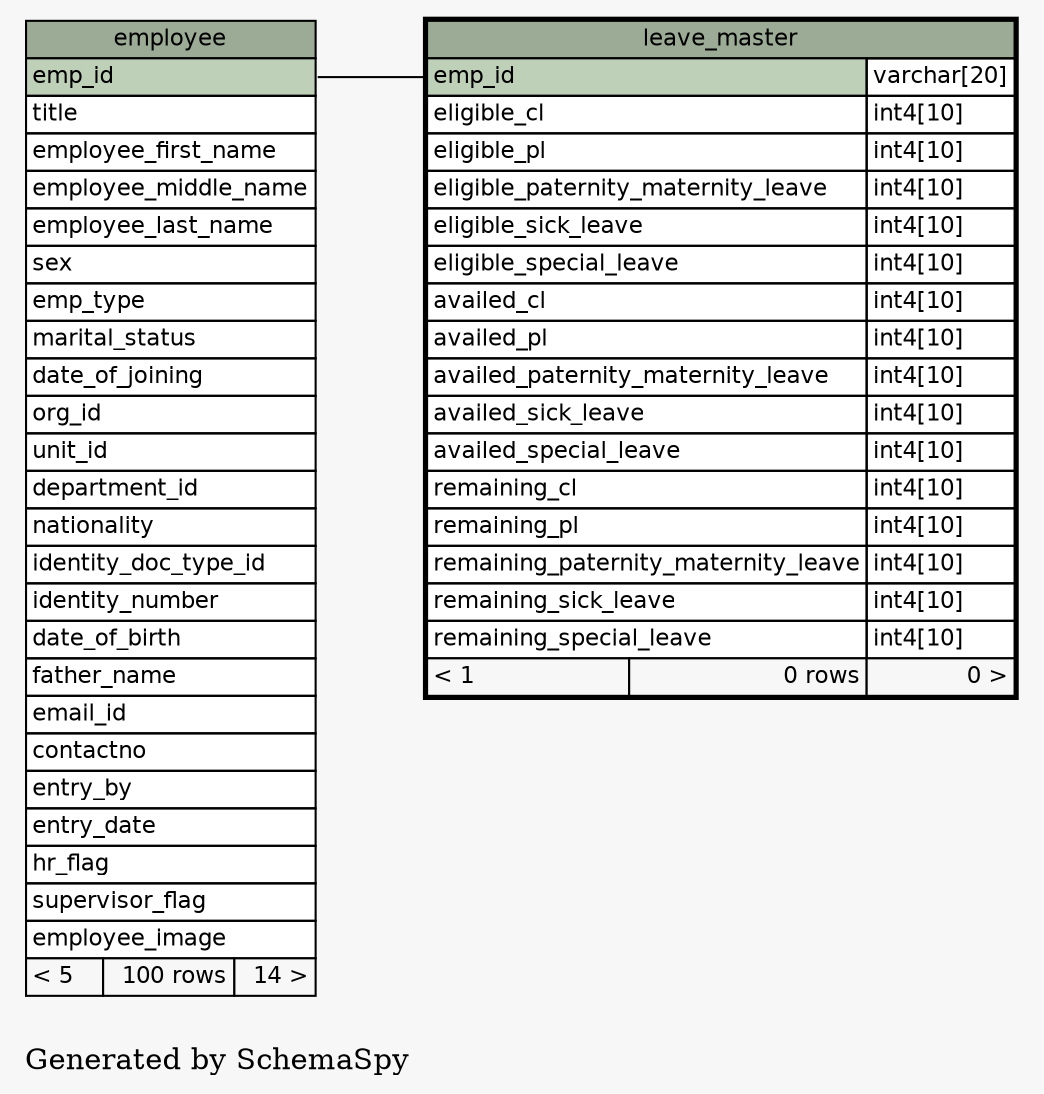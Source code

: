 // dot 2.38.0 on Windows 8.1 6.3
digraph "oneDegreeRelationshipsGraph" {
  graph [
    rankdir="RL"
    bgcolor="#f7f7f7"
    label="\nGenerated by SchemaSpy"
    labeljust="l"
  ];
  node [
    fontname="Helvetica"
    fontsize="11"
    shape="plaintext"
  ];
  edge [
    arrowsize="0.8"
  ];
  "leave_master":"emp_id":w -> "employee":"emp_id":e [arrowtail=tee arrowhead=none];
  "employee" [
    label=<
    <TABLE BORDER="0" CELLBORDER="1" CELLSPACING="0" BGCOLOR="#ffffff">
      <TR><TD PORT="employee.heading" COLSPAN="3" BGCOLOR="#9bab96" ALIGN="CENTER">employee</TD></TR>
      <TR><TD PORT="emp_id" COLSPAN="3" BGCOLOR="#bed1b8" ALIGN="LEFT">emp_id</TD></TR>
      <TR><TD PORT="title" COLSPAN="3" ALIGN="LEFT">title</TD></TR>
      <TR><TD PORT="employee_first_name" COLSPAN="3" ALIGN="LEFT">employee_first_name</TD></TR>
      <TR><TD PORT="employee_middle_name" COLSPAN="3" ALIGN="LEFT">employee_middle_name</TD></TR>
      <TR><TD PORT="employee_last_name" COLSPAN="3" ALIGN="LEFT">employee_last_name</TD></TR>
      <TR><TD PORT="sex" COLSPAN="3" ALIGN="LEFT">sex</TD></TR>
      <TR><TD PORT="emp_type" COLSPAN="3" ALIGN="LEFT">emp_type</TD></TR>
      <TR><TD PORT="marital_status" COLSPAN="3" ALIGN="LEFT">marital_status</TD></TR>
      <TR><TD PORT="date_of_joining" COLSPAN="3" ALIGN="LEFT">date_of_joining</TD></TR>
      <TR><TD PORT="org_id" COLSPAN="3" ALIGN="LEFT">org_id</TD></TR>
      <TR><TD PORT="unit_id" COLSPAN="3" ALIGN="LEFT">unit_id</TD></TR>
      <TR><TD PORT="department_id" COLSPAN="3" ALIGN="LEFT">department_id</TD></TR>
      <TR><TD PORT="nationality" COLSPAN="3" ALIGN="LEFT">nationality</TD></TR>
      <TR><TD PORT="identity_doc_type_id" COLSPAN="3" ALIGN="LEFT">identity_doc_type_id</TD></TR>
      <TR><TD PORT="identity_number" COLSPAN="3" ALIGN="LEFT">identity_number</TD></TR>
      <TR><TD PORT="date_of_birth" COLSPAN="3" ALIGN="LEFT">date_of_birth</TD></TR>
      <TR><TD PORT="father_name" COLSPAN="3" ALIGN="LEFT">father_name</TD></TR>
      <TR><TD PORT="email_id" COLSPAN="3" ALIGN="LEFT">email_id</TD></TR>
      <TR><TD PORT="contactno" COLSPAN="3" ALIGN="LEFT">contactno</TD></TR>
      <TR><TD PORT="entry_by" COLSPAN="3" ALIGN="LEFT">entry_by</TD></TR>
      <TR><TD PORT="entry_date" COLSPAN="3" ALIGN="LEFT">entry_date</TD></TR>
      <TR><TD PORT="hr_flag" COLSPAN="3" ALIGN="LEFT">hr_flag</TD></TR>
      <TR><TD PORT="supervisor_flag" COLSPAN="3" ALIGN="LEFT">supervisor_flag</TD></TR>
      <TR><TD PORT="employee_image" COLSPAN="3" ALIGN="LEFT">employee_image</TD></TR>
      <TR><TD ALIGN="LEFT" BGCOLOR="#f7f7f7">&lt; 5</TD><TD ALIGN="RIGHT" BGCOLOR="#f7f7f7">100 rows</TD><TD ALIGN="RIGHT" BGCOLOR="#f7f7f7">14 &gt;</TD></TR>
    </TABLE>>
    URL="employee.html#graph"
    tooltip="employee"
  ];
  "leave_master" [
    label=<
    <TABLE BORDER="2" CELLBORDER="1" CELLSPACING="0" BGCOLOR="#ffffff">
      <TR><TD PORT="leave_master.heading" COLSPAN="3" BGCOLOR="#9bab96" ALIGN="CENTER">leave_master</TD></TR>
      <TR><TD PORT="emp_id" COLSPAN="2" BGCOLOR="#bed1b8" ALIGN="LEFT">emp_id</TD><TD PORT="emp_id.type" ALIGN="LEFT">varchar[20]</TD></TR>
      <TR><TD PORT="eligible_cl" COLSPAN="2" ALIGN="LEFT">eligible_cl</TD><TD PORT="eligible_cl.type" ALIGN="LEFT">int4[10]</TD></TR>
      <TR><TD PORT="eligible_pl" COLSPAN="2" ALIGN="LEFT">eligible_pl</TD><TD PORT="eligible_pl.type" ALIGN="LEFT">int4[10]</TD></TR>
      <TR><TD PORT="eligible_paternity_maternity_leave" COLSPAN="2" ALIGN="LEFT">eligible_paternity_maternity_leave</TD><TD PORT="eligible_paternity_maternity_leave.type" ALIGN="LEFT">int4[10]</TD></TR>
      <TR><TD PORT="eligible_sick_leave" COLSPAN="2" ALIGN="LEFT">eligible_sick_leave</TD><TD PORT="eligible_sick_leave.type" ALIGN="LEFT">int4[10]</TD></TR>
      <TR><TD PORT="eligible_special_leave" COLSPAN="2" ALIGN="LEFT">eligible_special_leave</TD><TD PORT="eligible_special_leave.type" ALIGN="LEFT">int4[10]</TD></TR>
      <TR><TD PORT="availed_cl" COLSPAN="2" ALIGN="LEFT">availed_cl</TD><TD PORT="availed_cl.type" ALIGN="LEFT">int4[10]</TD></TR>
      <TR><TD PORT="availed_pl" COLSPAN="2" ALIGN="LEFT">availed_pl</TD><TD PORT="availed_pl.type" ALIGN="LEFT">int4[10]</TD></TR>
      <TR><TD PORT="availed_paternity_maternity_leave" COLSPAN="2" ALIGN="LEFT">availed_paternity_maternity_leave</TD><TD PORT="availed_paternity_maternity_leave.type" ALIGN="LEFT">int4[10]</TD></TR>
      <TR><TD PORT="availed_sick_leave" COLSPAN="2" ALIGN="LEFT">availed_sick_leave</TD><TD PORT="availed_sick_leave.type" ALIGN="LEFT">int4[10]</TD></TR>
      <TR><TD PORT="availed_special_leave" COLSPAN="2" ALIGN="LEFT">availed_special_leave</TD><TD PORT="availed_special_leave.type" ALIGN="LEFT">int4[10]</TD></TR>
      <TR><TD PORT="remaining_cl" COLSPAN="2" ALIGN="LEFT">remaining_cl</TD><TD PORT="remaining_cl.type" ALIGN="LEFT">int4[10]</TD></TR>
      <TR><TD PORT="remaining_pl" COLSPAN="2" ALIGN="LEFT">remaining_pl</TD><TD PORT="remaining_pl.type" ALIGN="LEFT">int4[10]</TD></TR>
      <TR><TD PORT="remaining_paternity_maternity_leave" COLSPAN="2" ALIGN="LEFT">remaining_paternity_maternity_leave</TD><TD PORT="remaining_paternity_maternity_leave.type" ALIGN="LEFT">int4[10]</TD></TR>
      <TR><TD PORT="remaining_sick_leave" COLSPAN="2" ALIGN="LEFT">remaining_sick_leave</TD><TD PORT="remaining_sick_leave.type" ALIGN="LEFT">int4[10]</TD></TR>
      <TR><TD PORT="remaining_special_leave" COLSPAN="2" ALIGN="LEFT">remaining_special_leave</TD><TD PORT="remaining_special_leave.type" ALIGN="LEFT">int4[10]</TD></TR>
      <TR><TD ALIGN="LEFT" BGCOLOR="#f7f7f7">&lt; 1</TD><TD ALIGN="RIGHT" BGCOLOR="#f7f7f7">0 rows</TD><TD ALIGN="RIGHT" BGCOLOR="#f7f7f7">0 &gt;</TD></TR>
    </TABLE>>
    URL="leave_master.html#"
    tooltip="leave_master"
  ];
}
